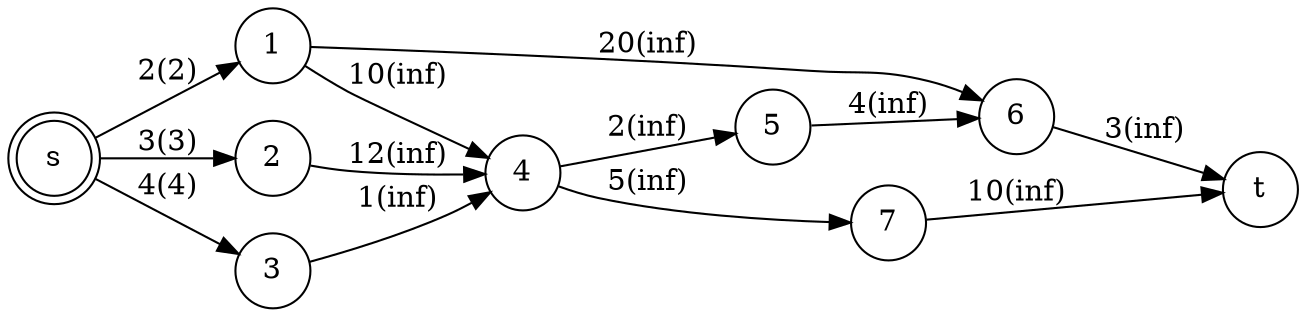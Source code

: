 
digraph dijkstra {
   
    graph [
        rankdir = LR,
        layout = dot
  ];
	node [shape = doublecircle]; s;
	node [shape = circle]; 1 2 3 4 5 6 7 t;
	s -> 1 [ label = "2(2)" ];
	s -> 2 [ label = "3(3)" ];
	s -> 3 [ label = "4(4)" ];
	1 -> 6 [ label = "20(inf)" ];
	1 -> 4 [ label = "10(inf)" ];
	2 -> 4 [ label = "12(inf)" ];
	3 -> 4 [ label = "1(inf)" ];
	4 -> 5 [ label = "2(inf)" ];
	5 -> 6 [ label = "4(inf)" ];
	4 -> 7 [ label = "5(inf)" ];
	6 -> t [ label = "3(inf)" ];
    7 -> t [ label = "10(inf)" ];
}

